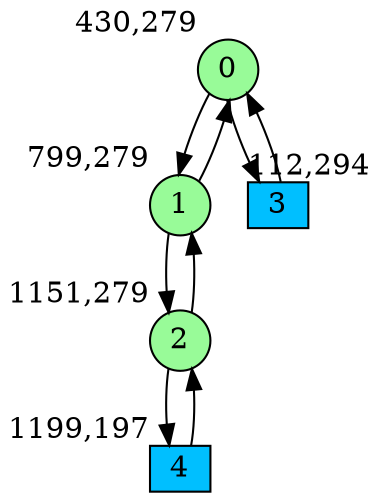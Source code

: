 digraph G {
graph [bgcolor=white]
node [shape=circle, style = filled, fillcolor=white,fixedsize=true, width=0.4, height=0.3 ]
0[xlabel="430,279", pos = "4.96875,0.234375!", fillcolor=palegreen ];
1[xlabel="799,279", pos = "10.7344,0.234375!", fillcolor=palegreen ];
2[xlabel="1151,279", pos = "16.2344,0.234375!", fillcolor=palegreen ];
3[xlabel="112,294", pos = "0,0!", fillcolor=deepskyblue, shape=box ];
4[xlabel="1199,197", pos = "16.9844,1.51563!", fillcolor=deepskyblue, shape=box ];
0->1 ;
0->3 ;
1->0 ;
1->2 ;
2->1 ;
2->4 ;
3->0 ;
4->2 ;
}
